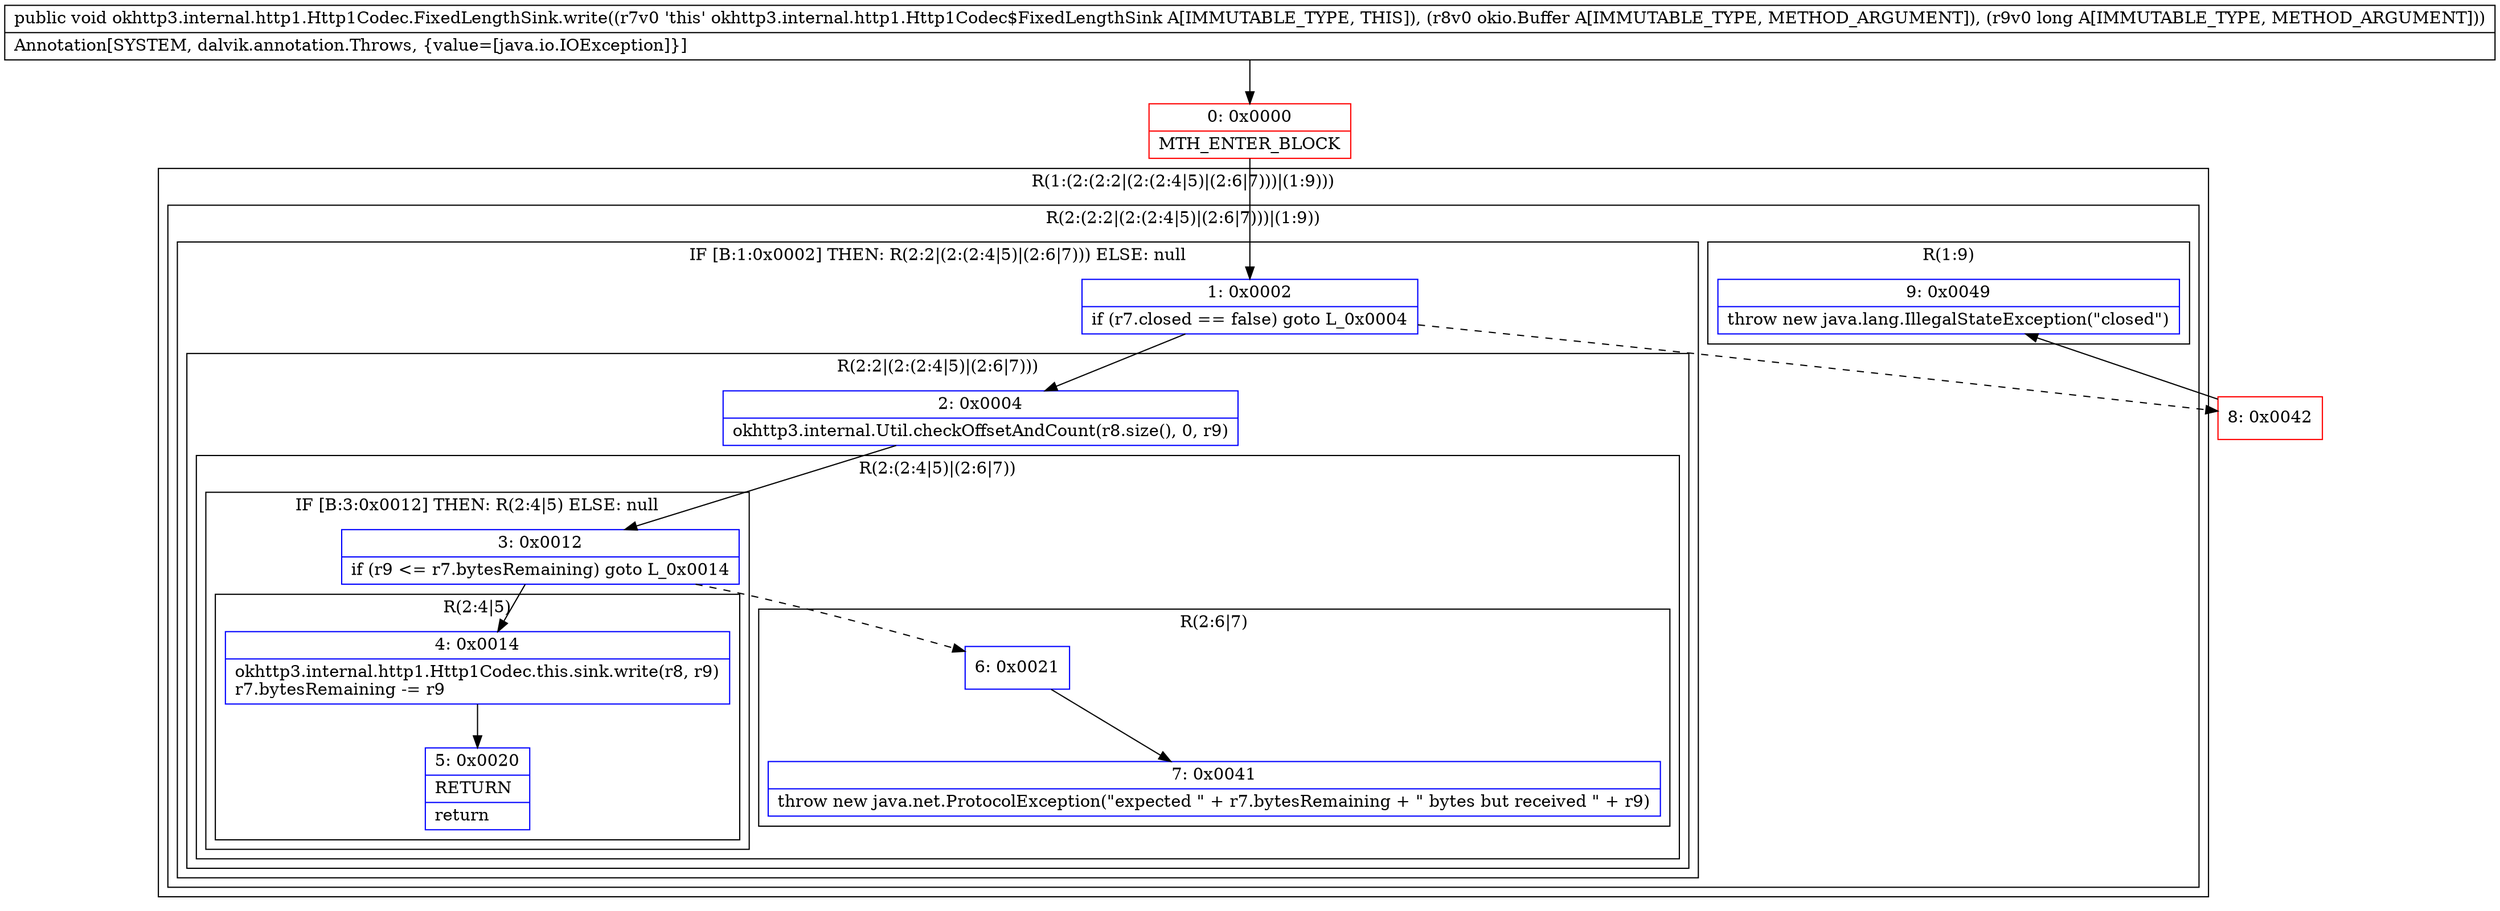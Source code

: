 digraph "CFG forokhttp3.internal.http1.Http1Codec.FixedLengthSink.write(Lokio\/Buffer;J)V" {
subgraph cluster_Region_1131767630 {
label = "R(1:(2:(2:2|(2:(2:4|5)|(2:6|7)))|(1:9)))";
node [shape=record,color=blue];
subgraph cluster_Region_1175501830 {
label = "R(2:(2:2|(2:(2:4|5)|(2:6|7)))|(1:9))";
node [shape=record,color=blue];
subgraph cluster_IfRegion_1072890332 {
label = "IF [B:1:0x0002] THEN: R(2:2|(2:(2:4|5)|(2:6|7))) ELSE: null";
node [shape=record,color=blue];
Node_1 [shape=record,label="{1\:\ 0x0002|if (r7.closed == false) goto L_0x0004\l}"];
subgraph cluster_Region_1978223887 {
label = "R(2:2|(2:(2:4|5)|(2:6|7)))";
node [shape=record,color=blue];
Node_2 [shape=record,label="{2\:\ 0x0004|okhttp3.internal.Util.checkOffsetAndCount(r8.size(), 0, r9)\l}"];
subgraph cluster_Region_491654123 {
label = "R(2:(2:4|5)|(2:6|7))";
node [shape=record,color=blue];
subgraph cluster_IfRegion_1585280200 {
label = "IF [B:3:0x0012] THEN: R(2:4|5) ELSE: null";
node [shape=record,color=blue];
Node_3 [shape=record,label="{3\:\ 0x0012|if (r9 \<= r7.bytesRemaining) goto L_0x0014\l}"];
subgraph cluster_Region_2041017146 {
label = "R(2:4|5)";
node [shape=record,color=blue];
Node_4 [shape=record,label="{4\:\ 0x0014|okhttp3.internal.http1.Http1Codec.this.sink.write(r8, r9)\lr7.bytesRemaining \-= r9\l}"];
Node_5 [shape=record,label="{5\:\ 0x0020|RETURN\l|return\l}"];
}
}
subgraph cluster_Region_1184487476 {
label = "R(2:6|7)";
node [shape=record,color=blue];
Node_6 [shape=record,label="{6\:\ 0x0021}"];
Node_7 [shape=record,label="{7\:\ 0x0041|throw new java.net.ProtocolException(\"expected \" + r7.bytesRemaining + \" bytes but received \" + r9)\l}"];
}
}
}
}
subgraph cluster_Region_736465503 {
label = "R(1:9)";
node [shape=record,color=blue];
Node_9 [shape=record,label="{9\:\ 0x0049|throw new java.lang.IllegalStateException(\"closed\")\l}"];
}
}
}
Node_0 [shape=record,color=red,label="{0\:\ 0x0000|MTH_ENTER_BLOCK\l}"];
Node_8 [shape=record,color=red,label="{8\:\ 0x0042}"];
MethodNode[shape=record,label="{public void okhttp3.internal.http1.Http1Codec.FixedLengthSink.write((r7v0 'this' okhttp3.internal.http1.Http1Codec$FixedLengthSink A[IMMUTABLE_TYPE, THIS]), (r8v0 okio.Buffer A[IMMUTABLE_TYPE, METHOD_ARGUMENT]), (r9v0 long A[IMMUTABLE_TYPE, METHOD_ARGUMENT]))  | Annotation[SYSTEM, dalvik.annotation.Throws, \{value=[java.io.IOException]\}]\l}"];
MethodNode -> Node_0;
Node_1 -> Node_2;
Node_1 -> Node_8[style=dashed];
Node_2 -> Node_3;
Node_3 -> Node_4;
Node_3 -> Node_6[style=dashed];
Node_4 -> Node_5;
Node_6 -> Node_7;
Node_0 -> Node_1;
Node_8 -> Node_9;
}

